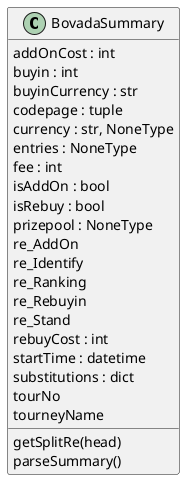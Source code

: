 @startuml classes
set namespaceSeparator none
class "BovadaSummary" as BovadaSummary.BovadaSummary {
  addOnCost : int
  buyin : int
  buyinCurrency : str
  codepage : tuple
  currency : str, NoneType
  entries : NoneType
  fee : int
  isAddOn : bool
  isRebuy : bool
  prizepool : NoneType
  re_AddOn
  re_Identify
  re_Ranking
  re_Rebuyin
  re_Stand
  rebuyCost : int
  startTime : datetime
  substitutions : dict
  tourNo
  tourneyName
  getSplitRe(head)
  parseSummary()
}
@enduml

